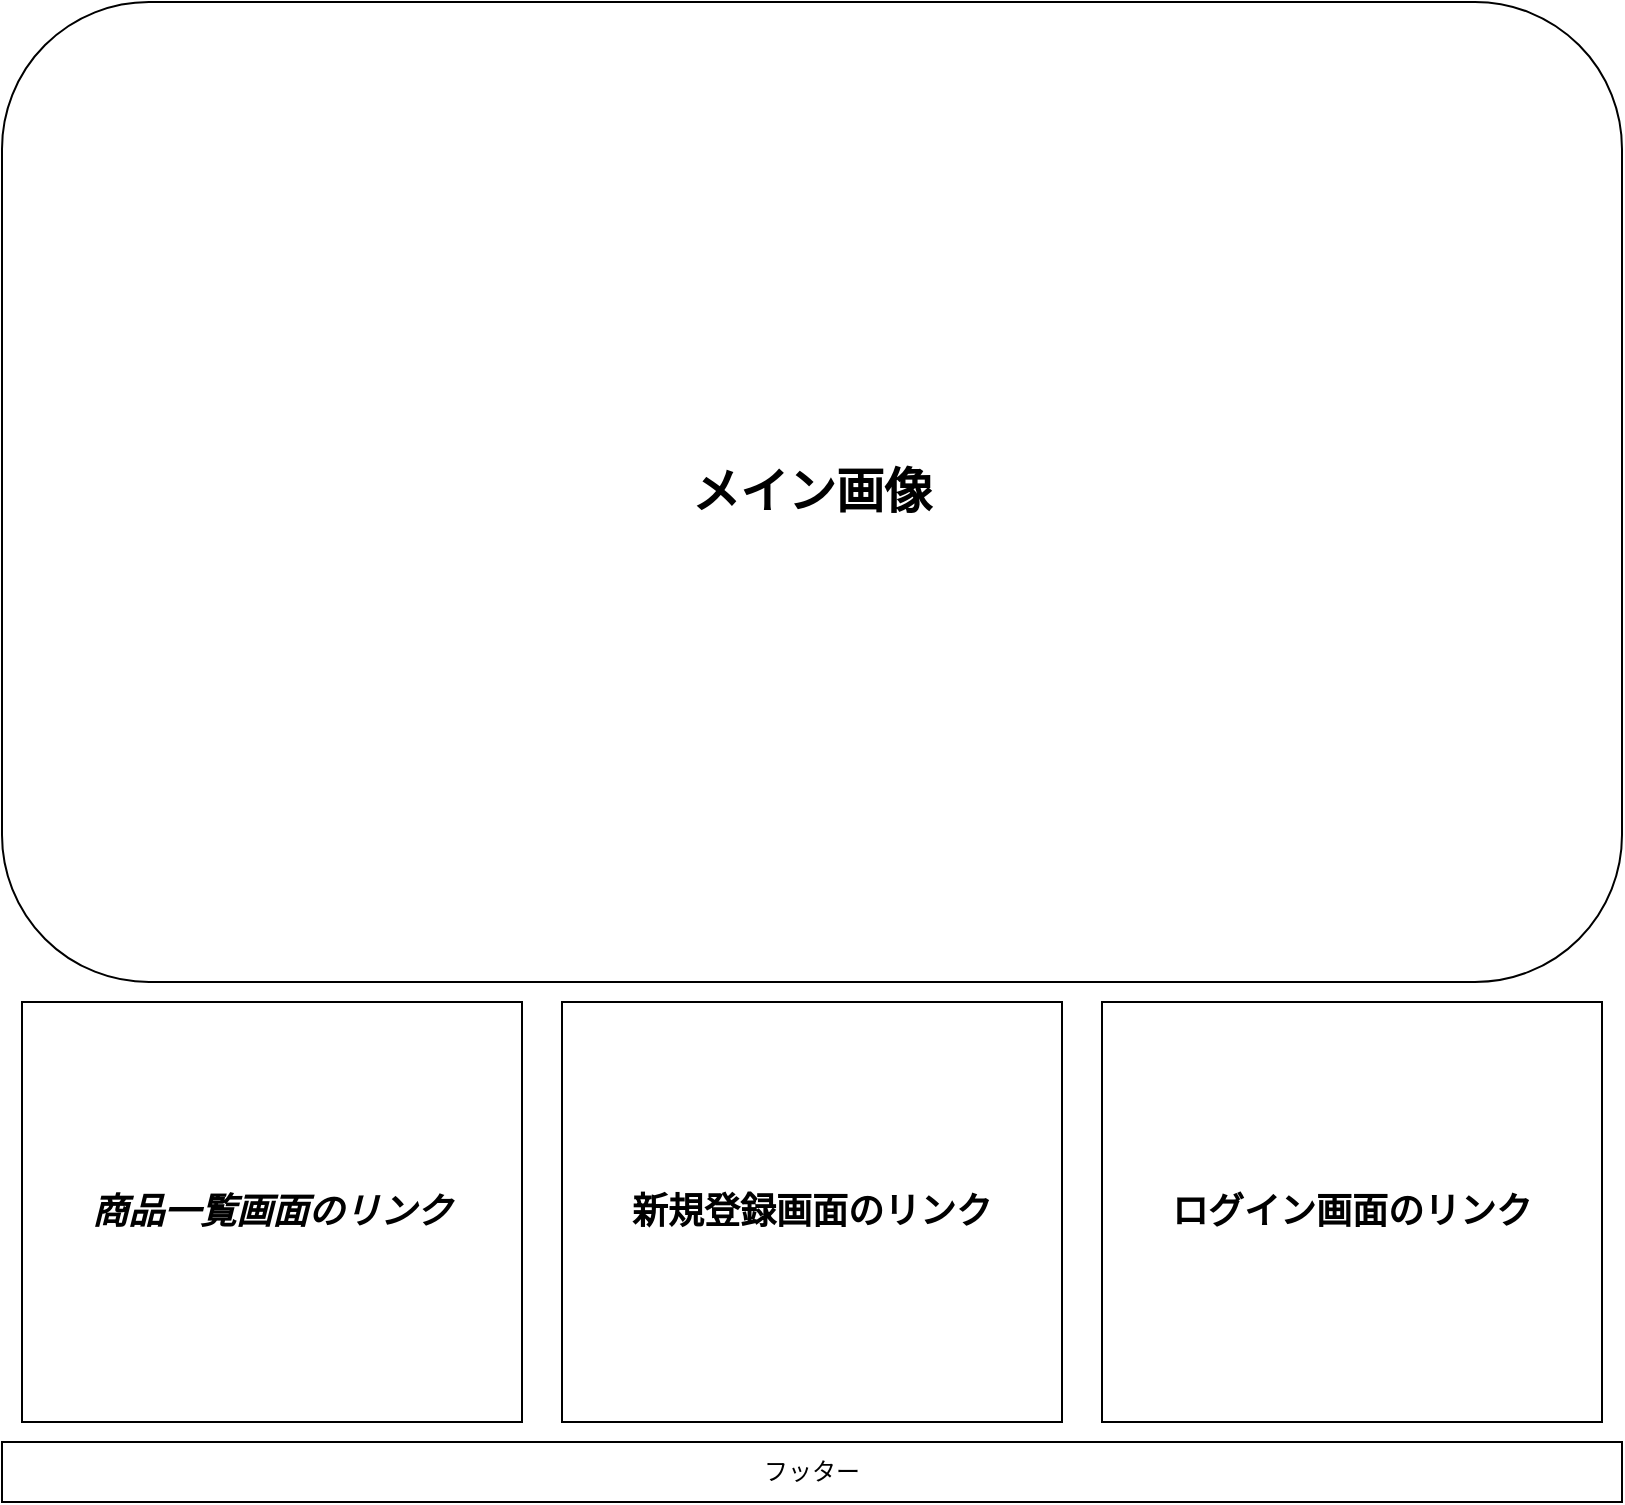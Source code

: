 <mxfile version="10.8.5" type="github"><diagram id="50Dxd6yPXRq7qMc2vB97" name="Page-1"><mxGraphModel dx="918" dy="599" grid="1" gridSize="10" guides="1" tooltips="1" connect="1" arrows="1" fold="1" page="1" pageScale="1" pageWidth="827" pageHeight="1169" math="0" shadow="0"><root><mxCell id="0"/><mxCell id="1" parent="0"/><mxCell id="MIakGCSlAIUgG_UY8JiF-14" value="&lt;h1&gt;メイン画像&lt;/h1&gt;" style="rounded=1;whiteSpace=wrap;html=1;" vertex="1" parent="1"><mxGeometry x="10" y="20" width="810" height="490" as="geometry"/></mxCell><mxCell id="MIakGCSlAIUgG_UY8JiF-16" value="&lt;h2&gt;&lt;b&gt;&lt;i&gt;商品一覧画面のリンク&lt;/i&gt;&lt;/b&gt;&lt;/h2&gt;" style="rounded=0;whiteSpace=wrap;html=1;" vertex="1" parent="1"><mxGeometry x="20" y="520" width="250" height="210" as="geometry"/></mxCell><mxCell id="MIakGCSlAIUgG_UY8JiF-18" value="&lt;h2&gt;新規登録画面のリンク&lt;/h2&gt;" style="rounded=0;whiteSpace=wrap;html=1;" vertex="1" parent="1"><mxGeometry x="290" y="520" width="250" height="210" as="geometry"/></mxCell><mxCell id="MIakGCSlAIUgG_UY8JiF-19" value="&lt;h2&gt;ログイン画面のリンク&lt;/h2&gt;" style="rounded=0;whiteSpace=wrap;html=1;" vertex="1" parent="1"><mxGeometry x="560" y="520" width="250" height="210" as="geometry"/></mxCell><mxCell id="MIakGCSlAIUgG_UY8JiF-20" value="フッター&lt;br&gt;" style="rounded=0;whiteSpace=wrap;html=1;" vertex="1" parent="1"><mxGeometry x="10" y="740" width="810" height="30" as="geometry"/></mxCell></root></mxGraphModel></diagram></mxfile>